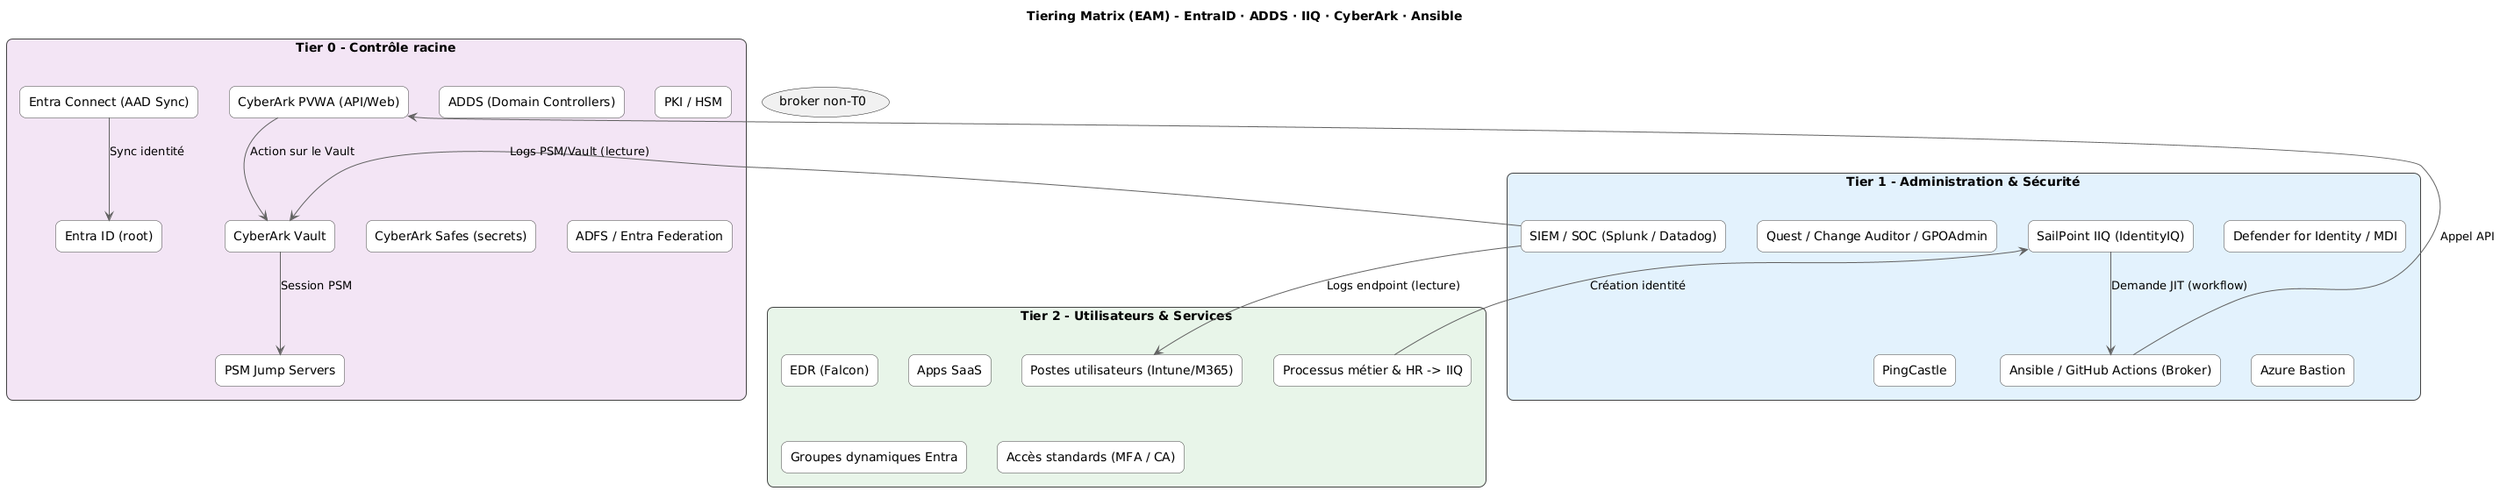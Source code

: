 @startuml
title Tiering Matrix (EAM) – EntraID · ADDS · IIQ · CyberArk · Ansible

skinparam rectangle {
  BorderColor #424242
  BackgroundColor White
  RoundCorner 15
}
skinparam packageStyle rect
skinparam ArrowColor #616161
skinparam Shadowing false
skinparam defaultFontName DejaVu Sans

package "Tier 0 – Contrôle racine" #F3E5F5 {
  rectangle "ADDS (Domain Controllers)" as T0_ADDS
  rectangle "PKI / HSM" as T0_PKI
  rectangle "CyberArk Vault" as T0_CYB
  rectangle "CyberArk PVWA (API/Web)" as T0_PVWA
  rectangle "PSM Jump Servers" as T0_PSMJ
  rectangle "Entra Connect (AAD Sync)" as T0_SYNC
  rectangle "Entra ID (root)" as T0_ENTRA
  rectangle "CyberArk Safes (secrets)" as T0_SAFES
  rectangle "ADFS / Entra Federation" as T0_FED
}

package "Tier 1 – Administration & Sécurité" #E3F2FD {
  rectangle "SailPoint IIQ (IdentityIQ)" as T1_IIQ
  rectangle "Ansible / GitHub Actions (Broker)" as T1_ORCH
  rectangle "Quest / Change Auditor / GPOAdmin" as T1_QUEST
  rectangle "SIEM / SOC (Splunk / Datadog)" as T1_SIEM
  rectangle "Defender for Identity / MDI" as T1_MDI
  rectangle "PingCastle" as T1_PC
  rectangle "Azure Bastion" as T1_BAST
}

package "Tier 2 – Utilisateurs & Services" #E8F5E9 {
  rectangle "Postes utilisateurs (Intune/M365)" as T2_CLIENTS
  rectangle "EDR (Falcon)" as T2_EDR
  rectangle "Apps SaaS" as T2_SAAS
  rectangle "Groupes dynamiques Entra" as T2_GROUPS
  rectangle "Processus métier & HR -> IIQ" as T2_HR
  rectangle "Accès standards (MFA / CA)" as T2_STD
}

T1_IIQ -down-> T1_ORCH : Demande JIT (workflow)
T1_ORCH -down-> T0_PVWA : Appel API
(broker non‑T0)
T0_PVWA -down-> T0_CYB : Action sur le Vault
T0_CYB -down-> T0_PSMJ : Session PSM
T0_SYNC -down-> T0_ENTRA : Sync identité
T2_HR -up-> T1_IIQ : Création identité
T1_SIEM -left-> T0_CYB : Logs PSM/Vault (lecture)
T1_SIEM -down-> T2_CLIENTS : Logs endpoint (lecture)

@enduml
